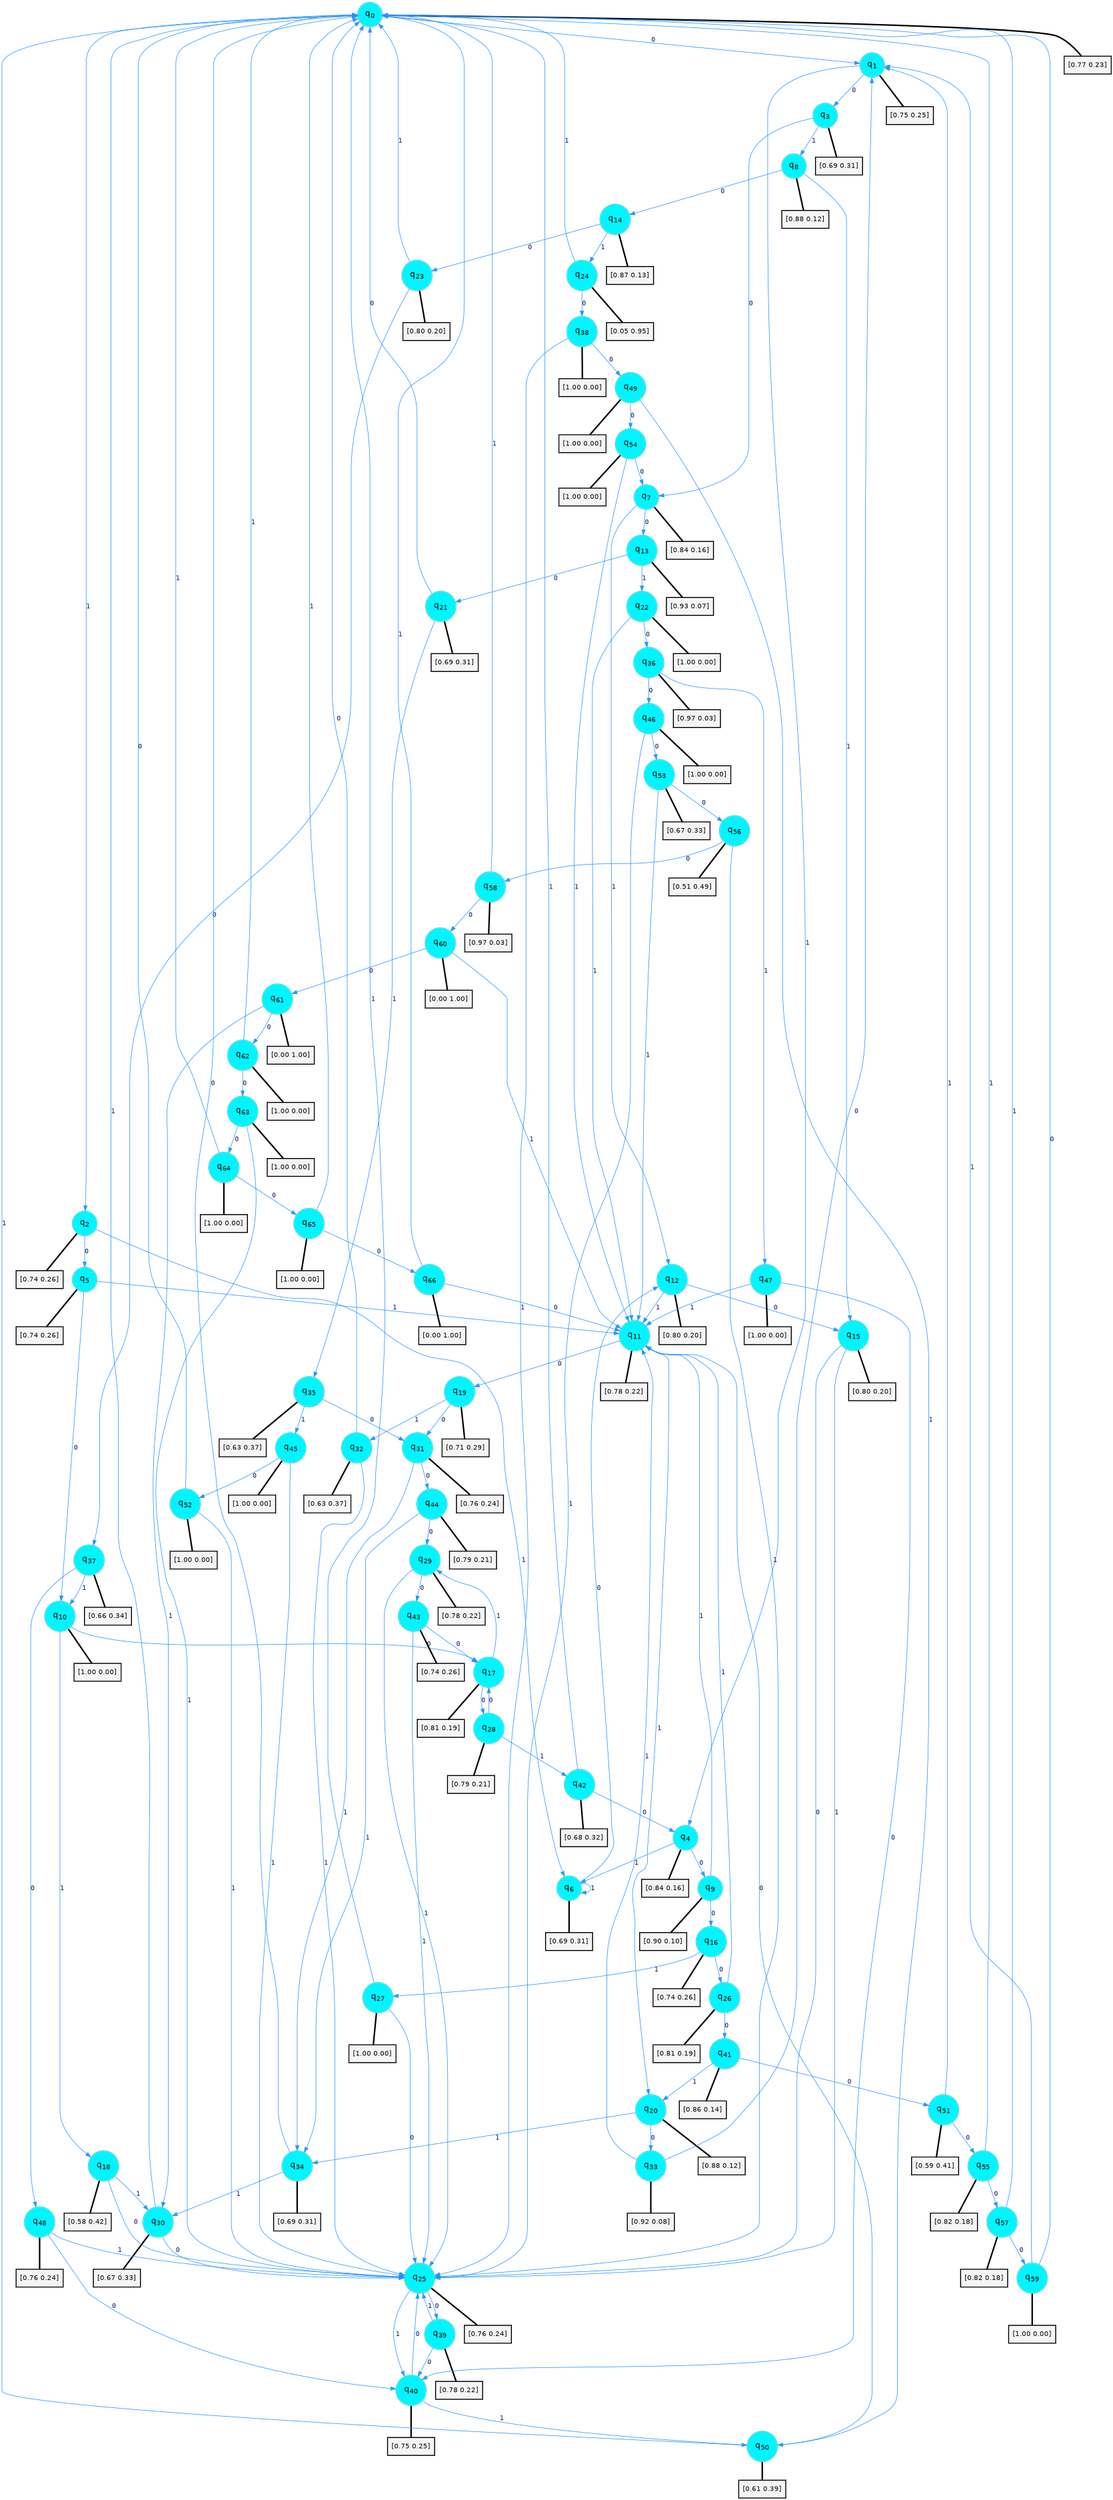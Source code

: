 digraph G {
graph [
bgcolor=transparent, dpi=300, rankdir=TD, size="40,25"];
node [
color=gray, fillcolor=turquoise1, fontcolor=black, fontname=Helvetica, fontsize=16, fontweight=bold, shape=circle, style=filled];
edge [
arrowsize=1, color=dodgerblue1, fontcolor=midnightblue, fontname=courier, fontweight=bold, penwidth=1, style=solid, weight=20];
0[label=<q<SUB>0</SUB>>];
1[label=<q<SUB>1</SUB>>];
2[label=<q<SUB>2</SUB>>];
3[label=<q<SUB>3</SUB>>];
4[label=<q<SUB>4</SUB>>];
5[label=<q<SUB>5</SUB>>];
6[label=<q<SUB>6</SUB>>];
7[label=<q<SUB>7</SUB>>];
8[label=<q<SUB>8</SUB>>];
9[label=<q<SUB>9</SUB>>];
10[label=<q<SUB>10</SUB>>];
11[label=<q<SUB>11</SUB>>];
12[label=<q<SUB>12</SUB>>];
13[label=<q<SUB>13</SUB>>];
14[label=<q<SUB>14</SUB>>];
15[label=<q<SUB>15</SUB>>];
16[label=<q<SUB>16</SUB>>];
17[label=<q<SUB>17</SUB>>];
18[label=<q<SUB>18</SUB>>];
19[label=<q<SUB>19</SUB>>];
20[label=<q<SUB>20</SUB>>];
21[label=<q<SUB>21</SUB>>];
22[label=<q<SUB>22</SUB>>];
23[label=<q<SUB>23</SUB>>];
24[label=<q<SUB>24</SUB>>];
25[label=<q<SUB>25</SUB>>];
26[label=<q<SUB>26</SUB>>];
27[label=<q<SUB>27</SUB>>];
28[label=<q<SUB>28</SUB>>];
29[label=<q<SUB>29</SUB>>];
30[label=<q<SUB>30</SUB>>];
31[label=<q<SUB>31</SUB>>];
32[label=<q<SUB>32</SUB>>];
33[label=<q<SUB>33</SUB>>];
34[label=<q<SUB>34</SUB>>];
35[label=<q<SUB>35</SUB>>];
36[label=<q<SUB>36</SUB>>];
37[label=<q<SUB>37</SUB>>];
38[label=<q<SUB>38</SUB>>];
39[label=<q<SUB>39</SUB>>];
40[label=<q<SUB>40</SUB>>];
41[label=<q<SUB>41</SUB>>];
42[label=<q<SUB>42</SUB>>];
43[label=<q<SUB>43</SUB>>];
44[label=<q<SUB>44</SUB>>];
45[label=<q<SUB>45</SUB>>];
46[label=<q<SUB>46</SUB>>];
47[label=<q<SUB>47</SUB>>];
48[label=<q<SUB>48</SUB>>];
49[label=<q<SUB>49</SUB>>];
50[label=<q<SUB>50</SUB>>];
51[label=<q<SUB>51</SUB>>];
52[label=<q<SUB>52</SUB>>];
53[label=<q<SUB>53</SUB>>];
54[label=<q<SUB>54</SUB>>];
55[label=<q<SUB>55</SUB>>];
56[label=<q<SUB>56</SUB>>];
57[label=<q<SUB>57</SUB>>];
58[label=<q<SUB>58</SUB>>];
59[label=<q<SUB>59</SUB>>];
60[label=<q<SUB>60</SUB>>];
61[label=<q<SUB>61</SUB>>];
62[label=<q<SUB>62</SUB>>];
63[label=<q<SUB>63</SUB>>];
64[label=<q<SUB>64</SUB>>];
65[label=<q<SUB>65</SUB>>];
66[label=<q<SUB>66</SUB>>];
67[label="[0.77 0.23]", shape=box,fontcolor=black, fontname=Helvetica, fontsize=14, penwidth=2, fillcolor=whitesmoke,color=black];
68[label="[0.75 0.25]", shape=box,fontcolor=black, fontname=Helvetica, fontsize=14, penwidth=2, fillcolor=whitesmoke,color=black];
69[label="[0.74 0.26]", shape=box,fontcolor=black, fontname=Helvetica, fontsize=14, penwidth=2, fillcolor=whitesmoke,color=black];
70[label="[0.69 0.31]", shape=box,fontcolor=black, fontname=Helvetica, fontsize=14, penwidth=2, fillcolor=whitesmoke,color=black];
71[label="[0.84 0.16]", shape=box,fontcolor=black, fontname=Helvetica, fontsize=14, penwidth=2, fillcolor=whitesmoke,color=black];
72[label="[0.74 0.26]", shape=box,fontcolor=black, fontname=Helvetica, fontsize=14, penwidth=2, fillcolor=whitesmoke,color=black];
73[label="[0.69 0.31]", shape=box,fontcolor=black, fontname=Helvetica, fontsize=14, penwidth=2, fillcolor=whitesmoke,color=black];
74[label="[0.84 0.16]", shape=box,fontcolor=black, fontname=Helvetica, fontsize=14, penwidth=2, fillcolor=whitesmoke,color=black];
75[label="[0.88 0.12]", shape=box,fontcolor=black, fontname=Helvetica, fontsize=14, penwidth=2, fillcolor=whitesmoke,color=black];
76[label="[0.90 0.10]", shape=box,fontcolor=black, fontname=Helvetica, fontsize=14, penwidth=2, fillcolor=whitesmoke,color=black];
77[label="[1.00 0.00]", shape=box,fontcolor=black, fontname=Helvetica, fontsize=14, penwidth=2, fillcolor=whitesmoke,color=black];
78[label="[0.78 0.22]", shape=box,fontcolor=black, fontname=Helvetica, fontsize=14, penwidth=2, fillcolor=whitesmoke,color=black];
79[label="[0.80 0.20]", shape=box,fontcolor=black, fontname=Helvetica, fontsize=14, penwidth=2, fillcolor=whitesmoke,color=black];
80[label="[0.93 0.07]", shape=box,fontcolor=black, fontname=Helvetica, fontsize=14, penwidth=2, fillcolor=whitesmoke,color=black];
81[label="[0.87 0.13]", shape=box,fontcolor=black, fontname=Helvetica, fontsize=14, penwidth=2, fillcolor=whitesmoke,color=black];
82[label="[0.80 0.20]", shape=box,fontcolor=black, fontname=Helvetica, fontsize=14, penwidth=2, fillcolor=whitesmoke,color=black];
83[label="[0.74 0.26]", shape=box,fontcolor=black, fontname=Helvetica, fontsize=14, penwidth=2, fillcolor=whitesmoke,color=black];
84[label="[0.81 0.19]", shape=box,fontcolor=black, fontname=Helvetica, fontsize=14, penwidth=2, fillcolor=whitesmoke,color=black];
85[label="[0.58 0.42]", shape=box,fontcolor=black, fontname=Helvetica, fontsize=14, penwidth=2, fillcolor=whitesmoke,color=black];
86[label="[0.71 0.29]", shape=box,fontcolor=black, fontname=Helvetica, fontsize=14, penwidth=2, fillcolor=whitesmoke,color=black];
87[label="[0.88 0.12]", shape=box,fontcolor=black, fontname=Helvetica, fontsize=14, penwidth=2, fillcolor=whitesmoke,color=black];
88[label="[0.69 0.31]", shape=box,fontcolor=black, fontname=Helvetica, fontsize=14, penwidth=2, fillcolor=whitesmoke,color=black];
89[label="[1.00 0.00]", shape=box,fontcolor=black, fontname=Helvetica, fontsize=14, penwidth=2, fillcolor=whitesmoke,color=black];
90[label="[0.80 0.20]", shape=box,fontcolor=black, fontname=Helvetica, fontsize=14, penwidth=2, fillcolor=whitesmoke,color=black];
91[label="[0.05 0.95]", shape=box,fontcolor=black, fontname=Helvetica, fontsize=14, penwidth=2, fillcolor=whitesmoke,color=black];
92[label="[0.76 0.24]", shape=box,fontcolor=black, fontname=Helvetica, fontsize=14, penwidth=2, fillcolor=whitesmoke,color=black];
93[label="[0.81 0.19]", shape=box,fontcolor=black, fontname=Helvetica, fontsize=14, penwidth=2, fillcolor=whitesmoke,color=black];
94[label="[1.00 0.00]", shape=box,fontcolor=black, fontname=Helvetica, fontsize=14, penwidth=2, fillcolor=whitesmoke,color=black];
95[label="[0.79 0.21]", shape=box,fontcolor=black, fontname=Helvetica, fontsize=14, penwidth=2, fillcolor=whitesmoke,color=black];
96[label="[0.78 0.22]", shape=box,fontcolor=black, fontname=Helvetica, fontsize=14, penwidth=2, fillcolor=whitesmoke,color=black];
97[label="[0.67 0.33]", shape=box,fontcolor=black, fontname=Helvetica, fontsize=14, penwidth=2, fillcolor=whitesmoke,color=black];
98[label="[0.76 0.24]", shape=box,fontcolor=black, fontname=Helvetica, fontsize=14, penwidth=2, fillcolor=whitesmoke,color=black];
99[label="[0.63 0.37]", shape=box,fontcolor=black, fontname=Helvetica, fontsize=14, penwidth=2, fillcolor=whitesmoke,color=black];
100[label="[0.92 0.08]", shape=box,fontcolor=black, fontname=Helvetica, fontsize=14, penwidth=2, fillcolor=whitesmoke,color=black];
101[label="[0.69 0.31]", shape=box,fontcolor=black, fontname=Helvetica, fontsize=14, penwidth=2, fillcolor=whitesmoke,color=black];
102[label="[0.63 0.37]", shape=box,fontcolor=black, fontname=Helvetica, fontsize=14, penwidth=2, fillcolor=whitesmoke,color=black];
103[label="[0.97 0.03]", shape=box,fontcolor=black, fontname=Helvetica, fontsize=14, penwidth=2, fillcolor=whitesmoke,color=black];
104[label="[0.66 0.34]", shape=box,fontcolor=black, fontname=Helvetica, fontsize=14, penwidth=2, fillcolor=whitesmoke,color=black];
105[label="[1.00 0.00]", shape=box,fontcolor=black, fontname=Helvetica, fontsize=14, penwidth=2, fillcolor=whitesmoke,color=black];
106[label="[0.78 0.22]", shape=box,fontcolor=black, fontname=Helvetica, fontsize=14, penwidth=2, fillcolor=whitesmoke,color=black];
107[label="[0.75 0.25]", shape=box,fontcolor=black, fontname=Helvetica, fontsize=14, penwidth=2, fillcolor=whitesmoke,color=black];
108[label="[0.86 0.14]", shape=box,fontcolor=black, fontname=Helvetica, fontsize=14, penwidth=2, fillcolor=whitesmoke,color=black];
109[label="[0.68 0.32]", shape=box,fontcolor=black, fontname=Helvetica, fontsize=14, penwidth=2, fillcolor=whitesmoke,color=black];
110[label="[0.74 0.26]", shape=box,fontcolor=black, fontname=Helvetica, fontsize=14, penwidth=2, fillcolor=whitesmoke,color=black];
111[label="[0.79 0.21]", shape=box,fontcolor=black, fontname=Helvetica, fontsize=14, penwidth=2, fillcolor=whitesmoke,color=black];
112[label="[1.00 0.00]", shape=box,fontcolor=black, fontname=Helvetica, fontsize=14, penwidth=2, fillcolor=whitesmoke,color=black];
113[label="[1.00 0.00]", shape=box,fontcolor=black, fontname=Helvetica, fontsize=14, penwidth=2, fillcolor=whitesmoke,color=black];
114[label="[1.00 0.00]", shape=box,fontcolor=black, fontname=Helvetica, fontsize=14, penwidth=2, fillcolor=whitesmoke,color=black];
115[label="[0.76 0.24]", shape=box,fontcolor=black, fontname=Helvetica, fontsize=14, penwidth=2, fillcolor=whitesmoke,color=black];
116[label="[1.00 0.00]", shape=box,fontcolor=black, fontname=Helvetica, fontsize=14, penwidth=2, fillcolor=whitesmoke,color=black];
117[label="[0.61 0.39]", shape=box,fontcolor=black, fontname=Helvetica, fontsize=14, penwidth=2, fillcolor=whitesmoke,color=black];
118[label="[0.59 0.41]", shape=box,fontcolor=black, fontname=Helvetica, fontsize=14, penwidth=2, fillcolor=whitesmoke,color=black];
119[label="[1.00 0.00]", shape=box,fontcolor=black, fontname=Helvetica, fontsize=14, penwidth=2, fillcolor=whitesmoke,color=black];
120[label="[0.67 0.33]", shape=box,fontcolor=black, fontname=Helvetica, fontsize=14, penwidth=2, fillcolor=whitesmoke,color=black];
121[label="[1.00 0.00]", shape=box,fontcolor=black, fontname=Helvetica, fontsize=14, penwidth=2, fillcolor=whitesmoke,color=black];
122[label="[0.82 0.18]", shape=box,fontcolor=black, fontname=Helvetica, fontsize=14, penwidth=2, fillcolor=whitesmoke,color=black];
123[label="[0.51 0.49]", shape=box,fontcolor=black, fontname=Helvetica, fontsize=14, penwidth=2, fillcolor=whitesmoke,color=black];
124[label="[0.82 0.18]", shape=box,fontcolor=black, fontname=Helvetica, fontsize=14, penwidth=2, fillcolor=whitesmoke,color=black];
125[label="[0.97 0.03]", shape=box,fontcolor=black, fontname=Helvetica, fontsize=14, penwidth=2, fillcolor=whitesmoke,color=black];
126[label="[1.00 0.00]", shape=box,fontcolor=black, fontname=Helvetica, fontsize=14, penwidth=2, fillcolor=whitesmoke,color=black];
127[label="[0.00 1.00]", shape=box,fontcolor=black, fontname=Helvetica, fontsize=14, penwidth=2, fillcolor=whitesmoke,color=black];
128[label="[0.00 1.00]", shape=box,fontcolor=black, fontname=Helvetica, fontsize=14, penwidth=2, fillcolor=whitesmoke,color=black];
129[label="[1.00 0.00]", shape=box,fontcolor=black, fontname=Helvetica, fontsize=14, penwidth=2, fillcolor=whitesmoke,color=black];
130[label="[1.00 0.00]", shape=box,fontcolor=black, fontname=Helvetica, fontsize=14, penwidth=2, fillcolor=whitesmoke,color=black];
131[label="[1.00 0.00]", shape=box,fontcolor=black, fontname=Helvetica, fontsize=14, penwidth=2, fillcolor=whitesmoke,color=black];
132[label="[1.00 0.00]", shape=box,fontcolor=black, fontname=Helvetica, fontsize=14, penwidth=2, fillcolor=whitesmoke,color=black];
133[label="[0.00 1.00]", shape=box,fontcolor=black, fontname=Helvetica, fontsize=14, penwidth=2, fillcolor=whitesmoke,color=black];
0->1 [label=0];
0->2 [label=1];
0->67 [arrowhead=none, penwidth=3,color=black];
1->3 [label=0];
1->4 [label=1];
1->68 [arrowhead=none, penwidth=3,color=black];
2->5 [label=0];
2->6 [label=1];
2->69 [arrowhead=none, penwidth=3,color=black];
3->7 [label=0];
3->8 [label=1];
3->70 [arrowhead=none, penwidth=3,color=black];
4->9 [label=0];
4->6 [label=1];
4->71 [arrowhead=none, penwidth=3,color=black];
5->10 [label=0];
5->11 [label=1];
5->72 [arrowhead=none, penwidth=3,color=black];
6->12 [label=0];
6->6 [label=1];
6->73 [arrowhead=none, penwidth=3,color=black];
7->13 [label=0];
7->12 [label=1];
7->74 [arrowhead=none, penwidth=3,color=black];
8->14 [label=0];
8->15 [label=1];
8->75 [arrowhead=none, penwidth=3,color=black];
9->16 [label=0];
9->11 [label=1];
9->76 [arrowhead=none, penwidth=3,color=black];
10->17 [label=0];
10->18 [label=1];
10->77 [arrowhead=none, penwidth=3,color=black];
11->19 [label=0];
11->20 [label=1];
11->78 [arrowhead=none, penwidth=3,color=black];
12->15 [label=0];
12->11 [label=1];
12->79 [arrowhead=none, penwidth=3,color=black];
13->21 [label=0];
13->22 [label=1];
13->80 [arrowhead=none, penwidth=3,color=black];
14->23 [label=0];
14->24 [label=1];
14->81 [arrowhead=none, penwidth=3,color=black];
15->25 [label=0];
15->25 [label=1];
15->82 [arrowhead=none, penwidth=3,color=black];
16->26 [label=0];
16->27 [label=1];
16->83 [arrowhead=none, penwidth=3,color=black];
17->28 [label=0];
17->29 [label=1];
17->84 [arrowhead=none, penwidth=3,color=black];
18->25 [label=0];
18->30 [label=1];
18->85 [arrowhead=none, penwidth=3,color=black];
19->31 [label=0];
19->32 [label=1];
19->86 [arrowhead=none, penwidth=3,color=black];
20->33 [label=0];
20->34 [label=1];
20->87 [arrowhead=none, penwidth=3,color=black];
21->0 [label=0];
21->35 [label=1];
21->88 [arrowhead=none, penwidth=3,color=black];
22->36 [label=0];
22->11 [label=1];
22->89 [arrowhead=none, penwidth=3,color=black];
23->37 [label=0];
23->0 [label=1];
23->90 [arrowhead=none, penwidth=3,color=black];
24->38 [label=0];
24->0 [label=1];
24->91 [arrowhead=none, penwidth=3,color=black];
25->39 [label=0];
25->40 [label=1];
25->92 [arrowhead=none, penwidth=3,color=black];
26->41 [label=0];
26->11 [label=1];
26->93 [arrowhead=none, penwidth=3,color=black];
27->25 [label=0];
27->0 [label=1];
27->94 [arrowhead=none, penwidth=3,color=black];
28->17 [label=0];
28->42 [label=1];
28->95 [arrowhead=none, penwidth=3,color=black];
29->43 [label=0];
29->25 [label=1];
29->96 [arrowhead=none, penwidth=3,color=black];
30->25 [label=0];
30->0 [label=1];
30->97 [arrowhead=none, penwidth=3,color=black];
31->44 [label=0];
31->34 [label=1];
31->98 [arrowhead=none, penwidth=3,color=black];
32->0 [label=0];
32->25 [label=1];
32->99 [arrowhead=none, penwidth=3,color=black];
33->1 [label=0];
33->11 [label=1];
33->100 [arrowhead=none, penwidth=3,color=black];
34->0 [label=0];
34->30 [label=1];
34->101 [arrowhead=none, penwidth=3,color=black];
35->31 [label=0];
35->45 [label=1];
35->102 [arrowhead=none, penwidth=3,color=black];
36->46 [label=0];
36->47 [label=1];
36->103 [arrowhead=none, penwidth=3,color=black];
37->48 [label=0];
37->10 [label=1];
37->104 [arrowhead=none, penwidth=3,color=black];
38->49 [label=0];
38->25 [label=1];
38->105 [arrowhead=none, penwidth=3,color=black];
39->40 [label=0];
39->25 [label=1];
39->106 [arrowhead=none, penwidth=3,color=black];
40->25 [label=0];
40->50 [label=1];
40->107 [arrowhead=none, penwidth=3,color=black];
41->51 [label=0];
41->20 [label=1];
41->108 [arrowhead=none, penwidth=3,color=black];
42->4 [label=0];
42->0 [label=1];
42->109 [arrowhead=none, penwidth=3,color=black];
43->17 [label=0];
43->25 [label=1];
43->110 [arrowhead=none, penwidth=3,color=black];
44->29 [label=0];
44->34 [label=1];
44->111 [arrowhead=none, penwidth=3,color=black];
45->52 [label=0];
45->25 [label=1];
45->112 [arrowhead=none, penwidth=3,color=black];
46->53 [label=0];
46->25 [label=1];
46->113 [arrowhead=none, penwidth=3,color=black];
47->40 [label=0];
47->11 [label=1];
47->114 [arrowhead=none, penwidth=3,color=black];
48->40 [label=0];
48->25 [label=1];
48->115 [arrowhead=none, penwidth=3,color=black];
49->54 [label=0];
49->50 [label=1];
49->116 [arrowhead=none, penwidth=3,color=black];
50->11 [label=0];
50->0 [label=1];
50->117 [arrowhead=none, penwidth=3,color=black];
51->55 [label=0];
51->1 [label=1];
51->118 [arrowhead=none, penwidth=3,color=black];
52->0 [label=0];
52->25 [label=1];
52->119 [arrowhead=none, penwidth=3,color=black];
53->56 [label=0];
53->11 [label=1];
53->120 [arrowhead=none, penwidth=3,color=black];
54->7 [label=0];
54->11 [label=1];
54->121 [arrowhead=none, penwidth=3,color=black];
55->57 [label=0];
55->0 [label=1];
55->122 [arrowhead=none, penwidth=3,color=black];
56->58 [label=0];
56->25 [label=1];
56->123 [arrowhead=none, penwidth=3,color=black];
57->59 [label=0];
57->0 [label=1];
57->124 [arrowhead=none, penwidth=3,color=black];
58->60 [label=0];
58->0 [label=1];
58->125 [arrowhead=none, penwidth=3,color=black];
59->0 [label=0];
59->1 [label=1];
59->126 [arrowhead=none, penwidth=3,color=black];
60->61 [label=0];
60->11 [label=1];
60->127 [arrowhead=none, penwidth=3,color=black];
61->62 [label=0];
61->30 [label=1];
61->128 [arrowhead=none, penwidth=3,color=black];
62->63 [label=0];
62->0 [label=1];
62->129 [arrowhead=none, penwidth=3,color=black];
63->64 [label=0];
63->25 [label=1];
63->130 [arrowhead=none, penwidth=3,color=black];
64->65 [label=0];
64->0 [label=1];
64->131 [arrowhead=none, penwidth=3,color=black];
65->66 [label=0];
65->0 [label=1];
65->132 [arrowhead=none, penwidth=3,color=black];
66->11 [label=0];
66->0 [label=1];
66->133 [arrowhead=none, penwidth=3,color=black];
}

